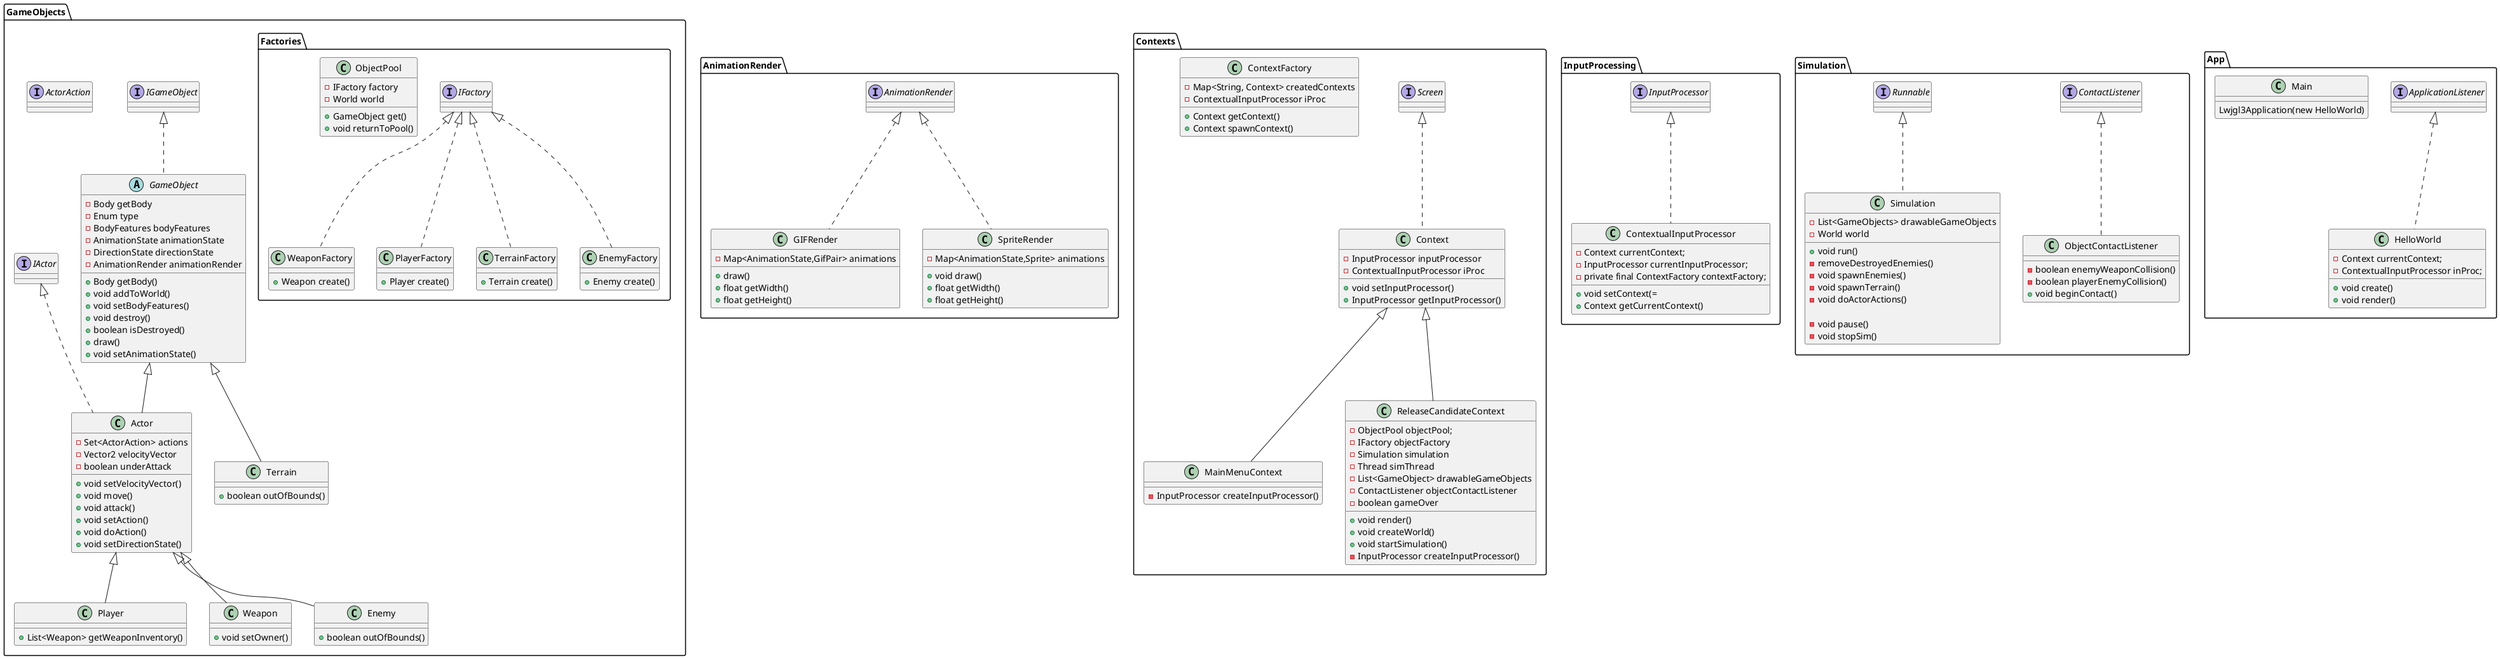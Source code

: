 @startuml
package GameObjects{
abstract class GameObject implements IGameObject{
-Body getBody
-Enum type
-BodyFeatures bodyFeatures
-AnimationState animationState
-DirectionState directionState
-AnimationRender animationRender

+Body getBody()
+void addToWorld()
+void setBodyFeatures()
+void destroy()
+boolean isDestroyed()
+draw()
+void setAnimationState()
}


class Actor extends GameObject implements IActor{
-Set<ActorAction> actions
-Vector2 velocityVector
-boolean underAttack
 +void setVelocityVector()
 +void move()
 +void attack()
 +void setAction()
 +void doAction()
 +void setDirectionState()
}
interface ActorAction{
 }
 class Player extends Actor{

  + List<Weapon> getWeaponInventory()
  }
  class Weapon extends Actor{
  + void setOwner()
  }
  class Enemy extends Actor{
  +boolean outOfBounds()
  }

  class Terrain extends GameObject{
  + boolean outOfBounds()
 }


  package Factories{
  class WeaponFactory implements IFactory{
  +Weapon create()
  }
  class PlayerFactory implements IFactory{
  +Player create()
  }
  class TerrainFactory implements IFactory{
  +Terrain create()
  }
  class EnemyFactory implements IFactory{
  +Enemy create()
  }

  class ObjectPool{
  -IFactory factory
  -World world
  +GameObject get()
  +void returnToPool()
  }
}
}






package AnimationRender{
interface AnimationRender{
}
class GIFRender implements AnimationRender{
-Map<AnimationState,GifPair> animations
+draw()
+float getWidth()
+float getHeight()

}
class SpriteRender implements AnimationRender{
-Map<AnimationState,Sprite> animations
+void draw()
+float getWidth()
+float getHeight()
}
}
package Contexts{
interface Screen{
}
class Context implements Screen{
-InputProcessor inputProcessor
-ContextualInputProcessor iProc

+ void setInputProcessor()
+ InputProcessor getInputProcessor()
}
class ContextFactory{
-Map<String, Context> createdContexts
-ContextualInputProcessor iProc

+ Context getContext()
+ Context spawnContext()
}
class MainMenuContext extends Context{
 -InputProcessor createInputProcessor()

 }
 class ReleaseCandidateContext extends Context{
 - ObjectPool objectPool;
 - IFactory objectFactory
 -Simulation simulation
 -Thread simThread
 -List<GameObject> drawableGameObjects
 - ContactListener objectContactListener
 - boolean gameOver
 + void render()
 + void createWorld()
 + void startSimulation()
 - InputProcessor createInputProcessor()
 }
}
package InputProcessing{
interface InputProcessor{
}

class ContextualInputProcessor implements InputProcessor{
-Context currentContext;
    -InputProcessor currentInputProcessor;
    -private final ContextFactory contextFactory;
    + void setContext(=
    + Context getCurrentContext()

}
}
package Simulation{
class ObjectContactListener implements ContactListener{
- boolean enemyWeaponCollision()
- boolean playerEnemyCollision()
+ void beginContact()
}

class Simulation implements Runnable{
-List<GameObjects> drawableGameObjects
-World world
+void run()
- removeDestroyedEnemies()
- void spawnEnemies()
- void spawnTerrain()
- void doActorActions()

- void pause()
- void stopSim()
}
}

package App{
class HelloWorld implements ApplicationListener {
-Context currentContext;
-ContextualInputProcessor inProc;
+ void create()
+ void render()
}

class Main{
Lwjgl3Application(new HelloWorld)

}
}
@enduml